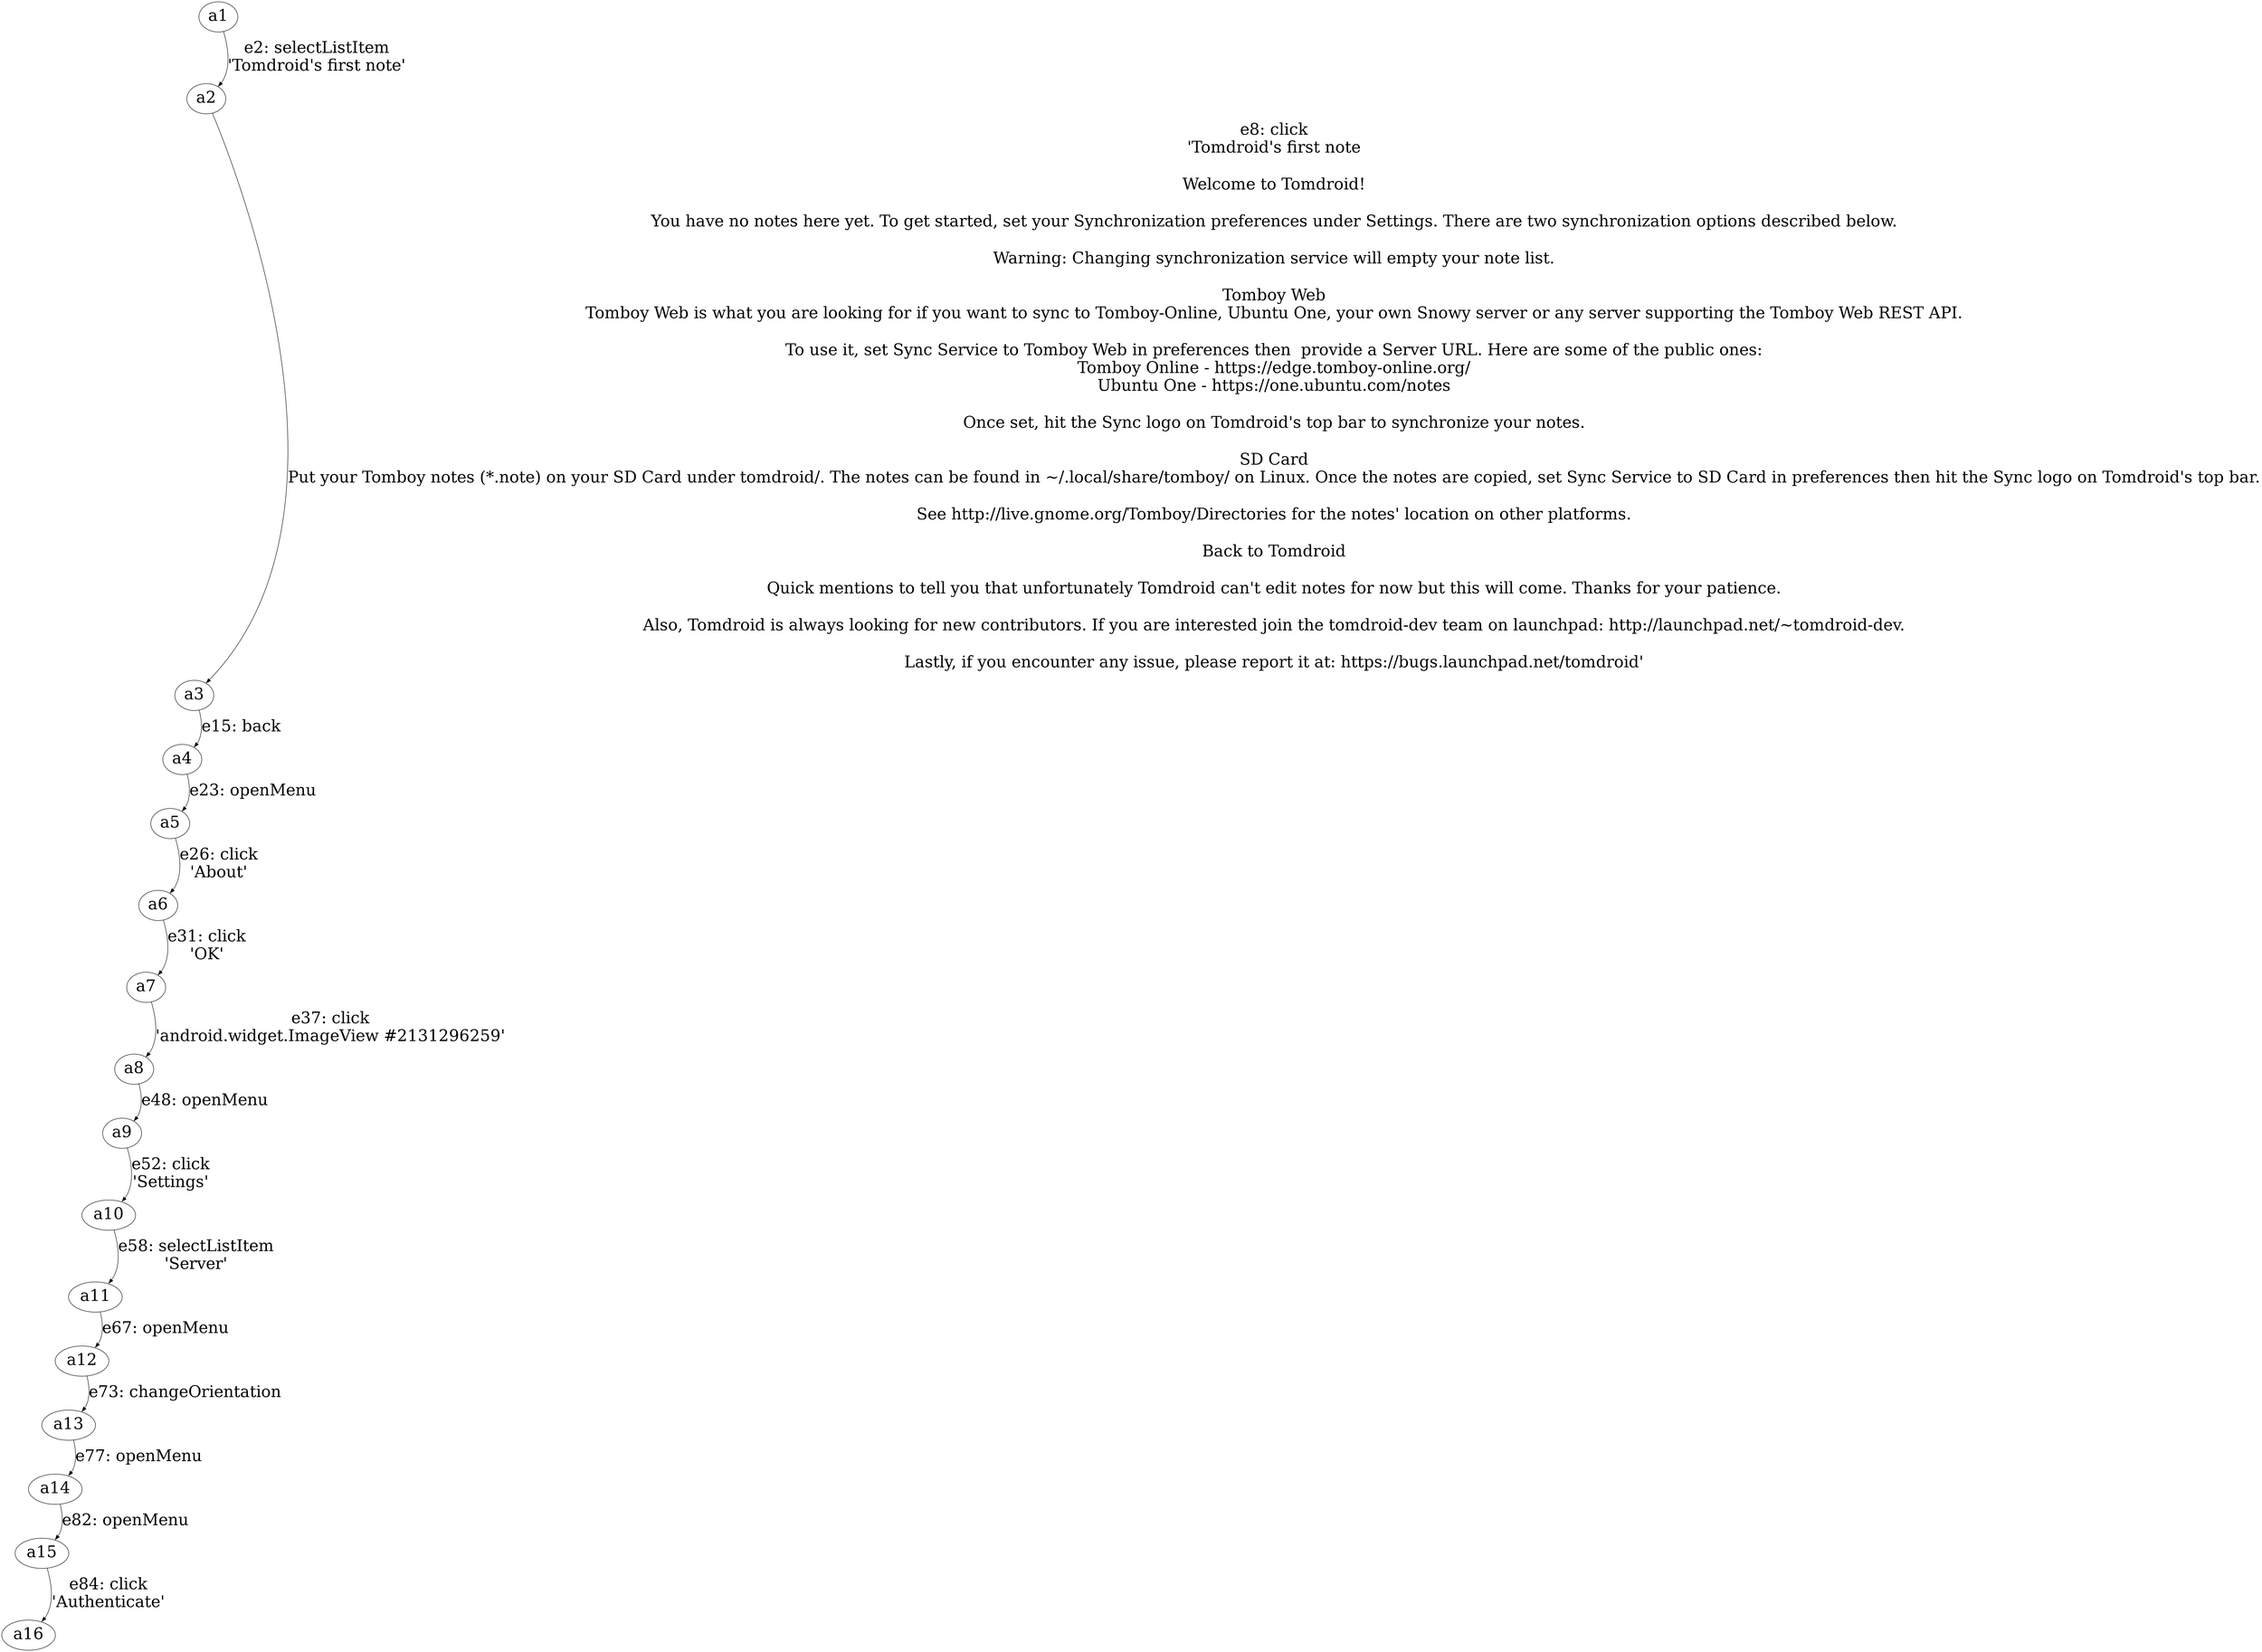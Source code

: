 digraph GuiTree {

	graph [nodesep=1, fontsize=36];
	node [fontsize=36];
	edge [fontsize=36, headport=ne];

## Edges

	a1 -> a2 [label="e2: selectListItem\n'Tomdroid's first note'"];
	a2 -> a3 [label="e8: click\n'Tomdroid's first note\n\nWelcome to Tomdroid!\n\nYou have no notes here yet. To get started, set your Synchronization preferences under Settings. There are two synchronization options described below.\n\nWarning: Changing synchronization service will empty your note list.\n\nTomboy Web\nTomboy Web is what you are looking for if you want to sync to Tomboy-Online, Ubuntu One, your own Snowy server or any server supporting the Tomboy Web REST API.\n\nTo use it, set Sync Service to Tomboy Web in preferences then  provide a Server URL. Here are some of the public ones:\nTomboy Online - https://edge.tomboy-online.org/\nUbuntu One - https://one.ubuntu.com/notes\n\nOnce set, hit the Sync logo on Tomdroid's top bar to synchronize your notes.\n\nSD Card\nPut your Tomboy notes (*.note) on your SD Card under tomdroid/. The notes can be found in ~/.local/share/tomboy/ on Linux. Once the notes are copied, set Sync Service to SD Card in preferences then hit the Sync logo on Tomdroid's top bar.\n\nSee http://live.gnome.org/Tomboy/Directories for the notes' location on other platforms.\n\nBack to Tomdroid\n\nQuick mentions to tell you that unfortunately Tomdroid can't edit notes for now but this will come. Thanks for your patience.\n\nAlso, Tomdroid is always looking for new contributors. If you are interested join the tomdroid-dev team on launchpad: http://launchpad.net/~tomdroid-dev.\n\nLastly, if you encounter any issue, please report it at: https://bugs.launchpad.net/tomdroid'"];
	a3 -> a4 [label="e15: back"];
	a4 -> a5 [label="e23: openMenu"];
	a5 -> a6 [label="e26: click\n'About'"];
	a6 -> a7 [label="e31: click\n'OK'"];
	a7 -> a8 [label="e37: click\n'android.widget.ImageView #2131296259'"];
	a8 -> a9 [label="e48: openMenu"];
	a9 -> a10 [label="e52: click\n'Settings'"];
	a10 -> a11 [label="e58: selectListItem\n'Server'"];
	a11 -> a12 [label="e67: openMenu"];
	a12 -> a13 [label="e73: changeOrientation"];
	a13 -> a14 [label="e77: openMenu"];
	a14 -> a15 [label="e82: openMenu"];
	a15 -> a16 [label="e84: click\n'Authenticate'"];

## Nodes

	a1 [label="a1"];

	a2 [label="a2"];

	a3 [label="a3"];

	a4 [label="a4"];

	a5 [label="a5"];

	a6 [label="a6"];

	a7 [label="a7"];

	a8 [label="a8"];

	a9 [label="a9"];

	a10 [label="a10"];

	a11 [label="a11"];

	a12 [label="a12"];

	a13 [label="a13"];

	a14 [label="a14"];

	a15 [label="a15"];

	a16 [label="a16"];

}
